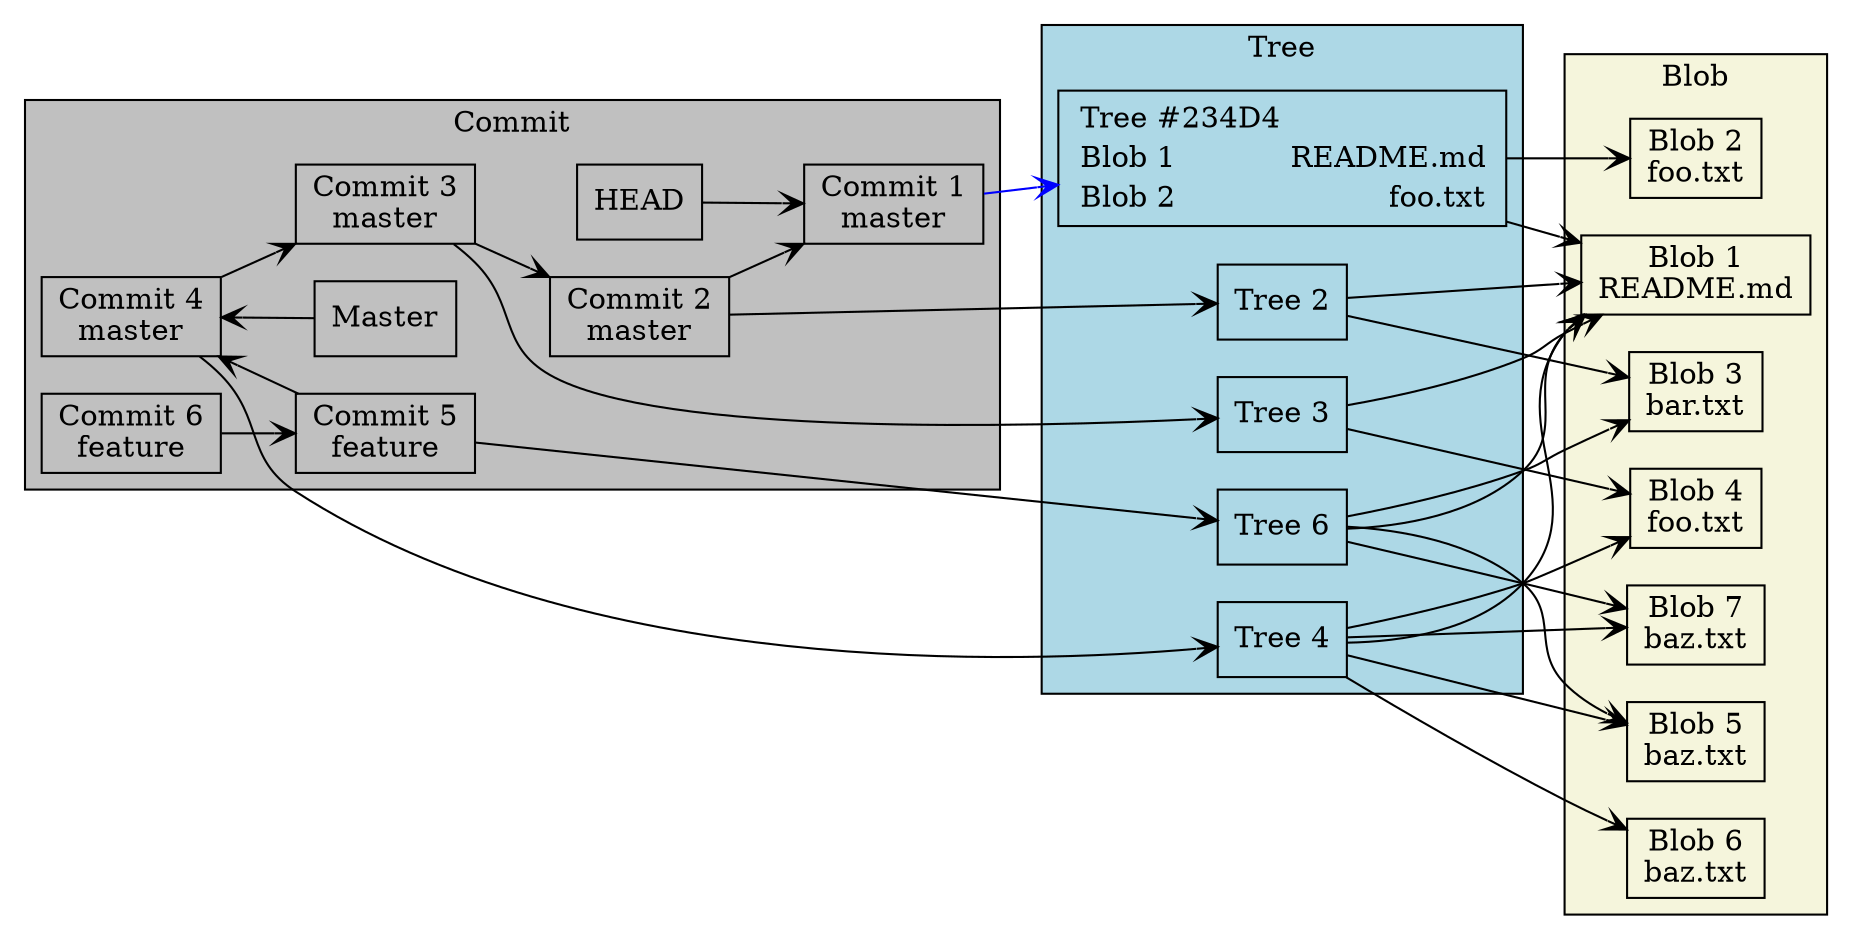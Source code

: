 digraph git {
  rankdir=LR;
  node [shape=box];
  edge [arrowhead=vee];

  // Subgraphs
  subgraph cluster_commit {
    label = "Commit";
    fillcolor = grey;
    style = filled;
    rankdir=TB;
    C1 [label="Commit 1\nmaster"]
    C2 [label="Commit 2\nmaster"]
    C3 [label="Commit 3\nmaster"]
    C4 [label="Commit 4\nmaster"]
    C5 [label="Commit 5\nfeature"]
    C6 [label="Commit 6\nfeature"]
    H[label="HEAD"];
    M[label="Master"];
    {rank=max C1}
    {rank=min C4}
  }

  subgraph cluster_tree {
    label = "Tree";
    fillcolor = lightblue;
    style = filled;
    T1 [label=<
  
    <TABLE BORDER="0" CELLSPACING="0" >
      <TR>
        <TD ALIGN="LEFT">Tree #234D4</TD>
      </TR>
      <TR>
        <TD ALIGN="LEFT" >Blob 1</TD>
        <TD ALIGN="RIGHT" >README.md</TD>
      </TR>
      <TR>
        <TD ALIGN="LEFT" BGCOLOR="lightblue">Blob 2</TD>
        <TD ALIGN="RIGHT" >foo.txt</TD>
      </TR>
     
    </TABLE>
  >,color =black ];
    T2 [label="Tree 2"];
    T3 [label="Tree 3"];
    T4 [label="Tree 4"];
    T5 [label="Tree 5"];
    T5 [label="Tree 6"];

  
  }

  subgraph cluster_blob {
    label = "Blob";
    fillcolor = beige;
    style = filled;
    B1 [label="Blob 1\nREADME.md"];
    B2 [label="Blob 2\nfoo.txt"];
    B3 [label="Blob 3\nbar.txt"];
    B4 [label="Blob 4\nfoo.txt"];
    B5 [label="Blob 5\nbaz.txt"];
    B6 [label="Blob 6\nbaz.txt"];
    B7 [label="Blob 7\nbaz.txt"];
  }

  // Edges
  C1 -> T1 [color = "blue"];
  C2 -> T2;
  C3 -> T3;
  C4 -> T4;
  C5 -> T5;

  T1 -> B1;
  T1 -> B2;
  T2 -> B1;
  T2 -> B3;
  T3 -> B1;
  T3 -> B4;
  T4 -> B1;
  T4 -> B4;
  T4 -> B5;
  T5 -> B1;
  T5 -> B3;
  T5 -> B5;
  T4 -> B6;
  T4 -> B7;
  T5 -> B7;

  H -> C1

  M -> C4
  C2 -> C1;
  C3 -> C2;
  C4 -> C3;
  C5 -> C4;
  C6 -> C5;
}
